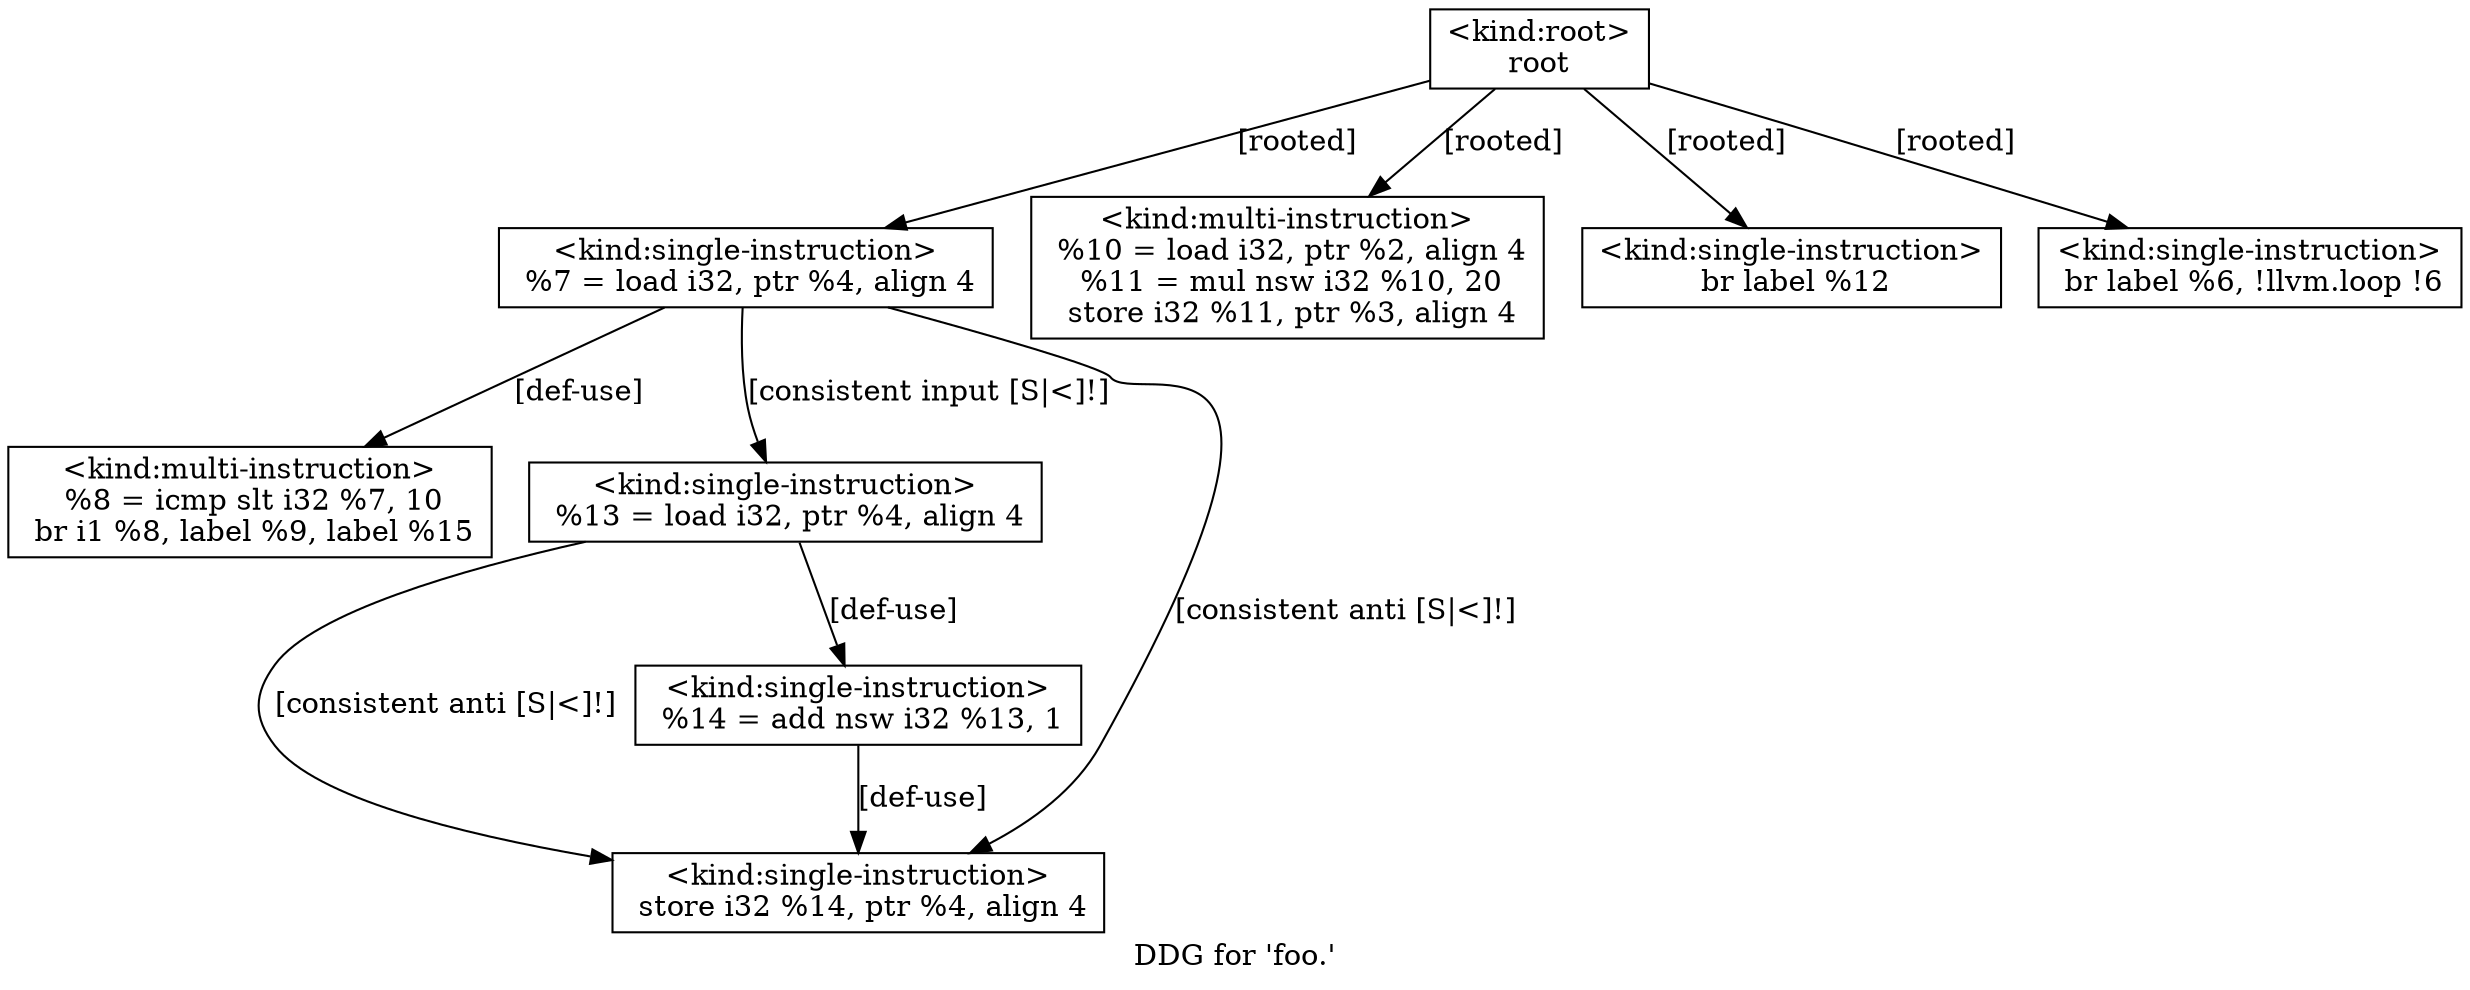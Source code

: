 digraph "DDG for 'foo.'" {
	label="DDG for 'foo.'";

	Node0x55c98aa56520 [shape=record,label="{\<kind:root\>\nroot\n}"];
	Node0x55c98aa56520 -> Node0x55c98aa49fb0[label="[rooted]"];
	Node0x55c98aa56520 -> Node0x55c98aa50d50[label="[rooted]"];
	Node0x55c98aa56520 -> Node0x55c98aa50ea0[label="[rooted]"];
	Node0x55c98aa56520 -> Node0x55c98aa51060[label="[rooted]"];
	Node0x55c98aa51060 [shape=record,label="{\<kind:single-instruction\>\n  br label %6, !llvm.loop !6\n}"];
	Node0x55c98aa50ea0 [shape=record,label="{\<kind:single-instruction\>\n  br label %12\n}"];
	Node0x55c98aa50d50 [shape=record,label="{\<kind:multi-instruction\>\n  %10 = load i32, ptr %2, align 4\n  %11 = mul nsw i32 %10, 20\n  store i32 %11, ptr %3, align 4\n}"];
	Node0x55c98aa49fb0 [shape=record,label="{\<kind:single-instruction\>\n  %7 = load i32, ptr %4, align 4\n}"];
	Node0x55c98aa49fb0 -> Node0x55c98aa4a020[label="[def-use]"];
	Node0x55c98aa49fb0 -> Node0x55c98aa50f10[label="[consistent input [S|<]!]"];
	Node0x55c98aa49fb0 -> Node0x55c98aa50ff0[label="[consistent anti [S|<]!]"];
	Node0x55c98aa50f10 [shape=record,label="{\<kind:single-instruction\>\n  %13 = load i32, ptr %4, align 4\n}"];
	Node0x55c98aa50f10 -> Node0x55c98aa50f80[label="[def-use]"];
	Node0x55c98aa50f10 -> Node0x55c98aa50ff0[label="[consistent anti [S|<]!]"];
	Node0x55c98aa50f80 [shape=record,label="{\<kind:single-instruction\>\n  %14 = add nsw i32 %13, 1\n}"];
	Node0x55c98aa50f80 -> Node0x55c98aa50ff0[label="[def-use]"];
	Node0x55c98aa50ff0 [shape=record,label="{\<kind:single-instruction\>\n  store i32 %14, ptr %4, align 4\n}"];
	Node0x55c98aa4a020 [shape=record,label="{\<kind:multi-instruction\>\n  %8 = icmp slt i32 %7, 10\n  br i1 %8, label %9, label %15\n}"];
}
